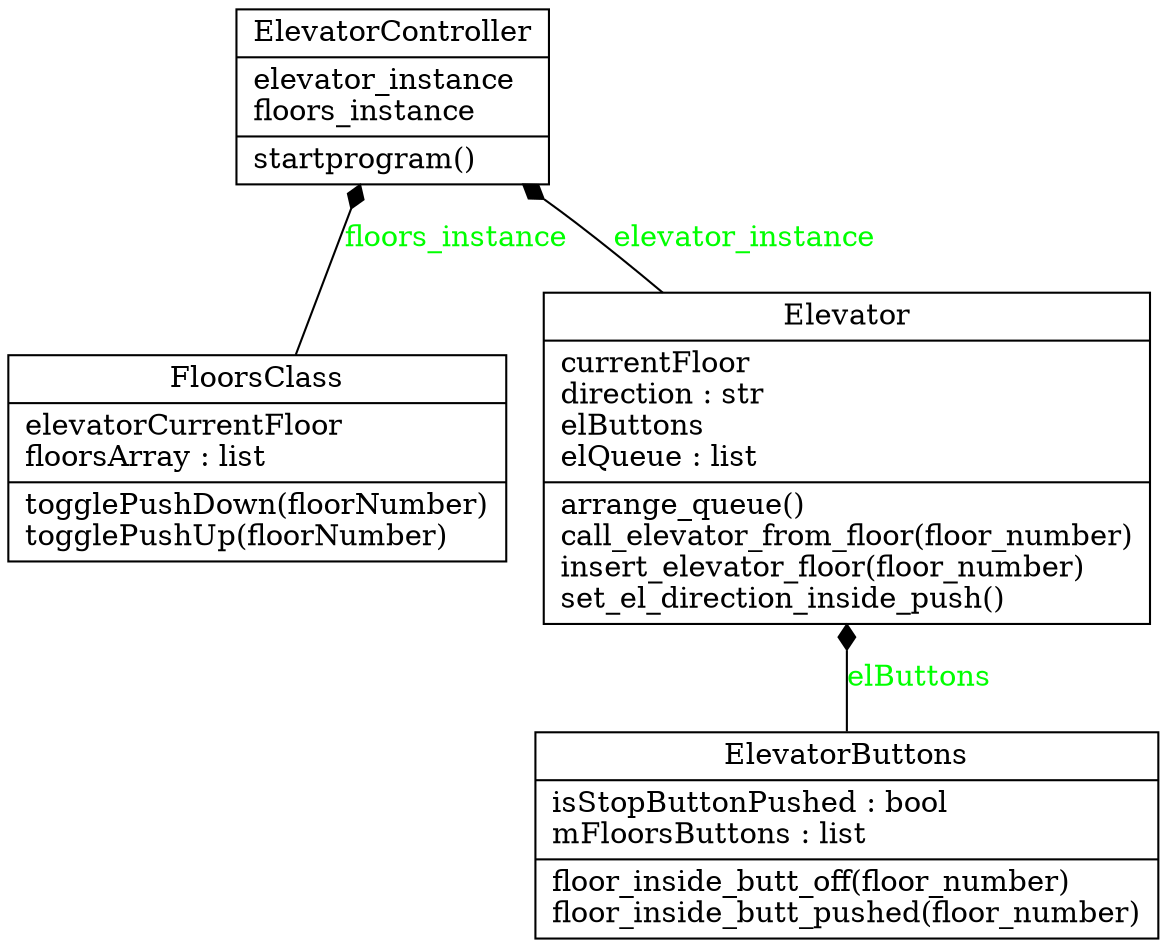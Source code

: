 digraph "classes_MyUML" {
charset="utf-8"
rankdir=BT
"0" [label="{Elevator|currentFloor\ldirection : str\lelButtons\lelQueue : list\l|arrange_queue()\lcall_elevator_from_floor(floor_number)\linsert_elevator_floor(floor_number)\lset_el_direction_inside_push()\l}", shape="record"];
"1" [label="{ElevatorButtons|isStopButtonPushed : bool\lmFloorsButtons : list\l|floor_inside_butt_off(floor_number)\lfloor_inside_butt_pushed(floor_number)\l}", shape="record"];
"2" [label="{ElevatorController|elevator_instance\lfloors_instance\l|startprogram()\l}", shape="record"];
"3" [label="{FloorsClass|elevatorCurrentFloor\lfloorsArray : list\l|togglePushDown(floorNumber)\ltogglePushUp(floorNumber)\l}", shape="record"];
"0" -> "2" [arrowhead="diamond", arrowtail="none", fontcolor="green", label="elevator_instance", style="solid"];
"1" -> "0" [arrowhead="diamond", arrowtail="none", fontcolor="green", label="elButtons", style="solid"];
"3" -> "2" [arrowhead="diamond", arrowtail="none", fontcolor="green", label="floors_instance", style="solid"];
}
